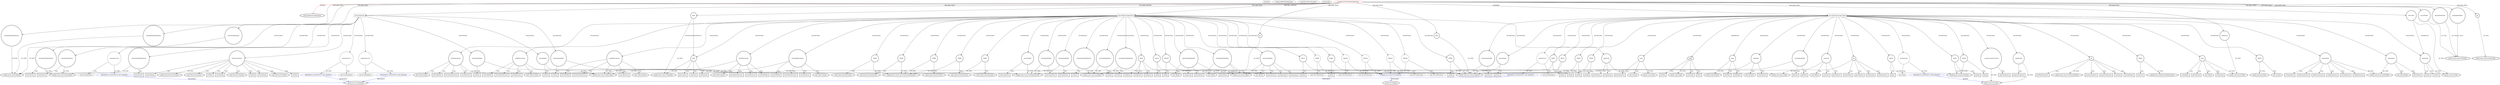 digraph {
baseInfo[graphId=2512,category="extension_graph",isAnonymous=false,possibleRelation=true]
frameworkRelatedTypesInfo[0="javafx.application.Application"]
possibleCollaborationsInfo[0="2512~CLIENT_METHOD_DECLARATION-INSTANTIATION-CLIENT_METHOD_DECLARATION-INSTANTIATION-CLIENT_METHOD_DECLARATION-INSTANTIATION-CLIENT_METHOD_DECLARATION-INSTANTIATION-CLIENT_METHOD_DECLARATION-INSTANTIATION-~javafx.application.Application ~javafx.util.Callback ~false~false",1="2512~CLIENT_METHOD_DECLARATION-INSTANTIATION-~javafx.application.Application ~javafx.event.EventHandler ~false~true",2="2512~OVERRIDING_METHOD_DECLARATION-INSTANTIATION-~javafx.application.Application ~javafx.event.EventHandler ~false~true",3="2512~OVERRIDING_METHOD_DECLARATION-INSTANTIATION-~javafx.application.Application ~javafx.concurrent.Task ~false~true"]
locationInfo[projectName="djapal-sfvchecker",filePath="/djapal-sfvchecker/sfvchecker-master/src/gr/djapal/sfv/SFVCheckerApplication.java",contextSignature="SFVCheckerApplication",graphId="2512"]
0[label="gr.djapal.sfv.SFVCheckerApplication",vertexType="ROOT_CLIENT_CLASS_DECLARATION",isFrameworkType=false,color=red]
1[label="javafx.application.Application",vertexType="FRAMEWORK_CLASS_TYPE",isFrameworkType=true,peripheries=2]
2[label="data",vertexType="FIELD_DECLARATION",isFrameworkType=true,peripheries=2,shape=circle]
3[label="javafx.collections.ObservableList",vertexType="FRAMEWORK_INTERFACE_TYPE",isFrameworkType=true,peripheries=2]
4[label="destinationFolder",vertexType="FIELD_DECLARATION",isFrameworkType=true,peripheries=2,shape=circle]
5[label="javafx.scene.control.TextField",vertexType="FRAMEWORK_CLASS_TYPE",isFrameworkType=true,peripheries=2]
6[label="destinationFolderButton",vertexType="FIELD_DECLARATION",isFrameworkType=true,peripheries=2,shape=circle]
7[label="javafx.scene.control.Button",vertexType="FRAMEWORK_CLASS_TYPE",isFrameworkType=true,peripheries=2]
8[label="foldersVB",vertexType="FIELD_DECLARATION",isFrameworkType=true,peripheries=2,shape=circle]
9[label="javafx.scene.layout.VBox",vertexType="FRAMEWORK_CLASS_TYPE",isFrameworkType=true,peripheries=2]
10[label="hb",vertexType="FIELD_DECLARATION",isFrameworkType=true,peripheries=2,shape=circle]
11[label="javafx.scene.layout.HBox",vertexType="FRAMEWORK_CLASS_TYPE",isFrameworkType=true,peripheries=2]
12[label="incompleteFolder",vertexType="FIELD_DECLARATION",isFrameworkType=true,peripheries=2,shape=circle]
14[label="incompleteFolderButton",vertexType="FIELD_DECLARATION",isFrameworkType=true,peripheries=2,shape=circle]
16[label="pb",vertexType="FIELD_DECLARATION",isFrameworkType=true,peripheries=2,shape=circle]
17[label="javafx.scene.control.ProgressBar",vertexType="FRAMEWORK_CLASS_TYPE",isFrameworkType=true,peripheries=2]
18[label="sourceFolder",vertexType="FIELD_DECLARATION",isFrameworkType=true,peripheries=2,shape=circle]
20[label="sourceFolderButton",vertexType="FIELD_DECLARATION",isFrameworkType=true,peripheries=2,shape=circle]
22[label="statusText",vertexType="FIELD_DECLARATION",isFrameworkType=true,peripheries=2,shape=circle]
23[label="javafx.scene.text.Text",vertexType="FRAMEWORK_CLASS_TYPE",isFrameworkType=true,peripheries=2]
24[label="table",vertexType="FIELD_DECLARATION",isFrameworkType=true,peripheries=2,shape=circle]
25[label="javafx.scene.control.TableView",vertexType="FRAMEWORK_CLASS_TYPE",isFrameworkType=true,peripheries=2]
26[label="void start(javafx.stage.Stage)",vertexType="OVERRIDING_METHOD_DECLARATION",isFrameworkType=false,shape=box]
27[label="stage",vertexType="PARAMETER_DECLARATION",isFrameworkType=true,peripheries=2]
28[label="javafx.stage.Stage",vertexType="FRAMEWORK_CLASS_TYPE",isFrameworkType=true,peripheries=2]
30[label="setTitle()",vertexType="INSIDE_CALL",isFrameworkType=true,peripheries=2,shape=box]
31[label="stage",vertexType="VARIABLE_EXPRESION",isFrameworkType=true,peripheries=2,shape=circle]
33[label="javafx.stage.Window",vertexType="FRAMEWORK_CLASS_TYPE",isFrameworkType=true,peripheries=2]
32[label="setWidth()",vertexType="INSIDE_CALL",isFrameworkType=true,peripheries=2,shape=box]
35[label="setHeight()",vertexType="INSIDE_CALL",isFrameworkType=true,peripheries=2,shape=box]
37[label="runButton",vertexType="VARIABLE_EXPRESION",isFrameworkType=true,peripheries=2,shape=circle]
36[label="new Button()",vertexType="CONSTRUCTOR_CALL",isFrameworkType=true,peripheries=2]
40[label="setOnAction()",vertexType="INSIDE_CALL",isFrameworkType=true,peripheries=2,shape=box]
42[label="anonymous5",vertexType="VARIABLE_EXPRESION",isFrameworkType=false,shape=circle]
43[label="REFERENCE_ANONYMOUS_DECLARATION",vertexType="REFERENCE_ANONYMOUS_DECLARATION",isFrameworkType=false,color=blue]
44[label="javafx.event.EventHandler",vertexType="FRAMEWORK_INTERFACE_TYPE",isFrameworkType=true,peripheries=2]
41[label="new EventHandler()",vertexType="CONSTRUCTOR_CALL",isFrameworkType=false]
46[label="anonymous6",vertexType="VARIABLE_EXPRESION",isFrameworkType=false,shape=circle]
47[label="REFERENCE_ANONYMOUS_DECLARATION",vertexType="REFERENCE_ANONYMOUS_DECLARATION",isFrameworkType=false,color=blue]
48[label="javafx.concurrent.Task",vertexType="FRAMEWORK_CLASS_TYPE",isFrameworkType=true,peripheries=2]
45[label="new Task()",vertexType="CONSTRUCTOR_CALL",isFrameworkType=false]
49[label="sourceFolder",vertexType="VARIABLE_EXPRESION",isFrameworkType=true,peripheries=2,shape=circle]
51[label="javafx.scene.control.TextInputControl",vertexType="FRAMEWORK_CLASS_TYPE",isFrameworkType=true,peripheries=2]
50[label="getText()",vertexType="INSIDE_CALL",isFrameworkType=true,peripheries=2,shape=box]
52[label="statusText",vertexType="VARIABLE_EXPRESION",isFrameworkType=true,peripheries=2,shape=circle]
53[label="setText()",vertexType="INSIDE_CALL",isFrameworkType=true,peripheries=2,shape=box]
55[label="destinationFolder",vertexType="VARIABLE_EXPRESION",isFrameworkType=true,peripheries=2,shape=circle]
56[label="getText()",vertexType="INSIDE_CALL",isFrameworkType=true,peripheries=2,shape=box]
58[label="_:javafx.concurrent.Task",vertexType="VARIABLE_EXPRESION",isFrameworkType=true,peripheries=2,shape=circle]
59[label="updateProgress()",vertexType="INSIDE_CALL",isFrameworkType=true,peripheries=2,shape=box]
61[label="incompleteFolder",vertexType="VARIABLE_EXPRESION",isFrameworkType=true,peripheries=2,shape=circle]
62[label="getText()",vertexType="INSIDE_CALL",isFrameworkType=true,peripheries=2,shape=box]
65[label="getText()",vertexType="INSIDE_CALL",isFrameworkType=true,peripheries=2,shape=box]
67[label="setText()",vertexType="INSIDE_CALL",isFrameworkType=true,peripheries=2,shape=box]
68[label="VAR14",vertexType="VARIABLE_EXPRESION",isFrameworkType=true,peripheries=2,shape=circle]
70[label="javafx.beans.property.Property",vertexType="FRAMEWORK_INTERFACE_TYPE",isFrameworkType=true,peripheries=2]
69[label="unbind()",vertexType="INSIDE_CALL",isFrameworkType=true,peripheries=2,shape=box]
71[label="pb",vertexType="VARIABLE_EXPRESION",isFrameworkType=true,peripheries=2,shape=circle]
73[label="javafx.scene.control.ProgressIndicator",vertexType="FRAMEWORK_CLASS_TYPE",isFrameworkType=true,peripheries=2]
72[label="progressProperty()",vertexType="INSIDE_CALL",isFrameworkType=true,peripheries=2,shape=box]
74[label="VAR16",vertexType="VARIABLE_EXPRESION",isFrameworkType=true,peripheries=2,shape=circle]
75[label="bind()",vertexType="INSIDE_CALL",isFrameworkType=true,peripheries=2,shape=box]
78[label="progressProperty()",vertexType="INSIDE_CALL",isFrameworkType=true,peripheries=2,shape=box]
79[label="copyWorker",vertexType="VARIABLE_EXPRESION",isFrameworkType=true,peripheries=2,shape=circle]
80[label="progressProperty()",vertexType="INSIDE_CALL",isFrameworkType=true,peripheries=2,shape=box]
83[label="setStyle()",vertexType="INSIDE_CALL",isFrameworkType=true,peripheries=2,shape=box]
85[label="setPrefHeight()",vertexType="INSIDE_CALL",isFrameworkType=true,peripheries=2,shape=box]
86[label="VAR21",vertexType="VARIABLE_EXPRESION",isFrameworkType=true,peripheries=2,shape=circle]
87[label="addAll()",vertexType="INSIDE_CALL",isFrameworkType=true,peripheries=2,shape=box]
89[label="hb",vertexType="VARIABLE_EXPRESION",isFrameworkType=true,peripheries=2,shape=circle]
91[label="javafx.scene.layout.Pane",vertexType="FRAMEWORK_CLASS_TYPE",isFrameworkType=true,peripheries=2]
90[label="getChildren()",vertexType="INSIDE_CALL",isFrameworkType=true,peripheries=2,shape=box]
92[label="VAR23",vertexType="VARIABLE_EXPRESION",isFrameworkType=true,peripheries=2,shape=circle]
93[label="addAll()",vertexType="INSIDE_CALL",isFrameworkType=true,peripheries=2,shape=box]
96[label="getChildren()",vertexType="INSIDE_CALL",isFrameworkType=true,peripheries=2,shape=box]
98[label="setSpacing()",vertexType="INSIDE_CALL",isFrameworkType=true,peripheries=2,shape=box]
99[label="VAR26",vertexType="VARIABLE_EXPRESION",isFrameworkType=true,peripheries=2,shape=circle]
100[label="bind()",vertexType="INSIDE_CALL",isFrameworkType=true,peripheries=2,shape=box]
103[label="prefWidthProperty()",vertexType="INSIDE_CALL",isFrameworkType=true,peripheries=2,shape=box]
104[label="VAR28",vertexType="VARIABLE_EXPRESION",isFrameworkType=true,peripheries=2,shape=circle]
106[label="javafx.beans.binding.DoubleExpression",vertexType="FRAMEWORK_CLASS_TYPE",isFrameworkType=true,peripheries=2]
105[label="subtract()",vertexType="INSIDE_CALL",isFrameworkType=true,peripheries=2,shape=box]
108[label="widthProperty()",vertexType="INSIDE_CALL",isFrameworkType=true,peripheries=2,shape=box]
110[label="vbox",vertexType="VARIABLE_EXPRESION",isFrameworkType=true,peripheries=2,shape=circle]
109[label="new VBox()",vertexType="CONSTRUCTOR_CALL",isFrameworkType=true,peripheries=2]
113[label="setSpacing()",vertexType="INSIDE_CALL",isFrameworkType=true,peripheries=2,shape=box]
115[label="setPadding()",vertexType="INSIDE_CALL",isFrameworkType=true,peripheries=2,shape=box]
117[label="VAR33",vertexType="VARIABLE_EXPRESION",isFrameworkType=true,peripheries=2,shape=circle]
118[label="javafx.geometry.Insets",vertexType="FRAMEWORK_CLASS_TYPE",isFrameworkType=true,peripheries=2]
116[label="new Insets()",vertexType="CONSTRUCTOR_CALL",isFrameworkType=true,peripheries=2]
119[label="VAR34",vertexType="VARIABLE_EXPRESION",isFrameworkType=true,peripheries=2,shape=circle]
120[label="addAll()",vertexType="INSIDE_CALL",isFrameworkType=true,peripheries=2,shape=box]
123[label="getChildren()",vertexType="INSIDE_CALL",isFrameworkType=true,peripheries=2,shape=box]
125[label="statusbar",vertexType="VARIABLE_EXPRESION",isFrameworkType=true,peripheries=2,shape=circle]
124[label="new HBox()",vertexType="CONSTRUCTOR_CALL",isFrameworkType=true,peripheries=2]
128[label="setStyle()",vertexType="INSIDE_CALL",isFrameworkType=true,peripheries=2,shape=box]
130[label="getChildren()",vertexType="INSIDE_CALL",isFrameworkType=true,peripheries=2,shape=box]
132[label="anchorpane",vertexType="VARIABLE_EXPRESION",isFrameworkType=true,peripheries=2,shape=circle]
133[label="javafx.scene.layout.AnchorPane",vertexType="FRAMEWORK_CLASS_TYPE",isFrameworkType=true,peripheries=2]
131[label="new AnchorPane()",vertexType="CONSTRUCTOR_CALL",isFrameworkType=true,peripheries=2]
134[label="AnchorPane",vertexType="VARIABLE_EXPRESION",isFrameworkType=true,peripheries=2,shape=circle]
135[label="setTopAnchor()",vertexType="INSIDE_CALL",isFrameworkType=true,peripheries=2,shape=box]
138[label="setLeftAnchor()",vertexType="INSIDE_CALL",isFrameworkType=true,peripheries=2,shape=box]
140[label="setRightAnchor()",vertexType="INSIDE_CALL",isFrameworkType=true,peripheries=2,shape=box]
142[label="setBottomAnchor()",vertexType="INSIDE_CALL",isFrameworkType=true,peripheries=2,shape=box]
144[label="setBottomAnchor()",vertexType="INSIDE_CALL",isFrameworkType=true,peripheries=2,shape=box]
146[label="setRightAnchor()",vertexType="INSIDE_CALL",isFrameworkType=true,peripheries=2,shape=box]
147[label="VAR46",vertexType="VARIABLE_EXPRESION",isFrameworkType=true,peripheries=2,shape=circle]
148[label="addAll()",vertexType="INSIDE_CALL",isFrameworkType=true,peripheries=2,shape=box]
151[label="getChildren()",vertexType="INSIDE_CALL",isFrameworkType=true,peripheries=2,shape=box]
153[label="scene",vertexType="VARIABLE_EXPRESION",isFrameworkType=true,peripheries=2,shape=circle]
154[label="javafx.scene.Scene",vertexType="FRAMEWORK_CLASS_TYPE",isFrameworkType=true,peripheries=2]
152[label="new Scene()",vertexType="CONSTRUCTOR_CALL",isFrameworkType=true,peripheries=2]
156[label="getStylesheets()",vertexType="INSIDE_CALL",isFrameworkType=true,peripheries=2,shape=box]
158[label="setScene()",vertexType="INSIDE_CALL",isFrameworkType=true,peripheries=2,shape=box]
160[label="show()",vertexType="INSIDE_CALL",isFrameworkType=true,peripheries=2,shape=box]
165[label="void initializeComponents()",vertexType="CLIENT_METHOD_DECLARATION",isFrameworkType=false,shape=box]
166[label="sourceFolder",vertexType="VARIABLE_EXPRESION",isFrameworkType=true,peripheries=2,shape=circle]
167[label="setPromptText()",vertexType="INSIDE_CALL",isFrameworkType=true,peripheries=2,shape=box]
169[label="destinationFolder",vertexType="VARIABLE_EXPRESION",isFrameworkType=true,peripheries=2,shape=circle]
170[label="setPromptText()",vertexType="INSIDE_CALL",isFrameworkType=true,peripheries=2,shape=box]
172[label="incompleteFolder",vertexType="VARIABLE_EXPRESION",isFrameworkType=true,peripheries=2,shape=circle]
173[label="setPromptText()",vertexType="INSIDE_CALL",isFrameworkType=true,peripheries=2,shape=box]
175[label="sourceFolderButton",vertexType="VARIABLE_EXPRESION",isFrameworkType=true,peripheries=2,shape=circle]
177[label="javafx.scene.control.Labeled",vertexType="FRAMEWORK_CLASS_TYPE",isFrameworkType=true,peripheries=2]
176[label="setText()",vertexType="INSIDE_CALL",isFrameworkType=true,peripheries=2,shape=box]
178[label="destinationFolderButton",vertexType="VARIABLE_EXPRESION",isFrameworkType=true,peripheries=2,shape=circle]
179[label="setText()",vertexType="INSIDE_CALL",isFrameworkType=true,peripheries=2,shape=box]
181[label="incompleteFolderButton",vertexType="VARIABLE_EXPRESION",isFrameworkType=true,peripheries=2,shape=circle]
182[label="setText()",vertexType="INSIDE_CALL",isFrameworkType=true,peripheries=2,shape=box]
185[label="sourceFolderBox",vertexType="VARIABLE_EXPRESION",isFrameworkType=true,peripheries=2,shape=circle]
184[label="new HBox()",vertexType="CONSTRUCTOR_CALL",isFrameworkType=true,peripheries=2]
187[label="VAR60",vertexType="VARIABLE_EXPRESION",isFrameworkType=true,peripheries=2,shape=circle]
188[label="addAll()",vertexType="INSIDE_CALL",isFrameworkType=true,peripheries=2,shape=box]
191[label="getChildren()",vertexType="INSIDE_CALL",isFrameworkType=true,peripheries=2,shape=box]
192[label="HBox",vertexType="VARIABLE_EXPRESION",isFrameworkType=true,peripheries=2,shape=circle]
193[label="setHgrow()",vertexType="INSIDE_CALL",isFrameworkType=true,peripheries=2,shape=box]
196[label="setSpacing()",vertexType="INSIDE_CALL",isFrameworkType=true,peripheries=2,shape=box]
198[label="destinationFolderBox",vertexType="VARIABLE_EXPRESION",isFrameworkType=true,peripheries=2,shape=circle]
197[label="new HBox()",vertexType="CONSTRUCTOR_CALL",isFrameworkType=true,peripheries=2]
200[label="VAR65",vertexType="VARIABLE_EXPRESION",isFrameworkType=true,peripheries=2,shape=circle]
201[label="addAll()",vertexType="INSIDE_CALL",isFrameworkType=true,peripheries=2,shape=box]
204[label="getChildren()",vertexType="INSIDE_CALL",isFrameworkType=true,peripheries=2,shape=box]
206[label="setHgrow()",vertexType="INSIDE_CALL",isFrameworkType=true,peripheries=2,shape=box]
208[label="setSpacing()",vertexType="INSIDE_CALL",isFrameworkType=true,peripheries=2,shape=box]
210[label="incompleteFolderBox",vertexType="VARIABLE_EXPRESION",isFrameworkType=true,peripheries=2,shape=circle]
209[label="new HBox()",vertexType="CONSTRUCTOR_CALL",isFrameworkType=true,peripheries=2]
212[label="VAR70",vertexType="VARIABLE_EXPRESION",isFrameworkType=true,peripheries=2,shape=circle]
213[label="addAll()",vertexType="INSIDE_CALL",isFrameworkType=true,peripheries=2,shape=box]
216[label="getChildren()",vertexType="INSIDE_CALL",isFrameworkType=true,peripheries=2,shape=box]
218[label="setHgrow()",vertexType="INSIDE_CALL",isFrameworkType=true,peripheries=2,shape=box]
220[label="setSpacing()",vertexType="INSIDE_CALL",isFrameworkType=true,peripheries=2,shape=box]
221[label="VAR74",vertexType="VARIABLE_EXPRESION",isFrameworkType=true,peripheries=2,shape=circle]
222[label="addAll()",vertexType="INSIDE_CALL",isFrameworkType=true,peripheries=2,shape=box]
224[label="foldersVB",vertexType="VARIABLE_EXPRESION",isFrameworkType=true,peripheries=2,shape=circle]
225[label="getChildren()",vertexType="INSIDE_CALL",isFrameworkType=true,peripheries=2,shape=box]
228[label="setSpacing()",vertexType="INSIDE_CALL",isFrameworkType=true,peripheries=2,shape=box]
230[label="filenameColumn",vertexType="VARIABLE_EXPRESION",isFrameworkType=true,peripheries=2,shape=circle]
231[label="javafx.scene.control.TableColumn",vertexType="FRAMEWORK_CLASS_TYPE",isFrameworkType=true,peripheries=2]
229[label="new TableColumn()",vertexType="CONSTRUCTOR_CALL",isFrameworkType=true,peripheries=2]
233[label="setPrefWidth()",vertexType="INSIDE_CALL",isFrameworkType=true,peripheries=2,shape=box]
235[label="setCellValueFactory()",vertexType="INSIDE_CALL",isFrameworkType=true,peripheries=2,shape=box]
237[label="VAR80",vertexType="VARIABLE_EXPRESION",isFrameworkType=true,peripheries=2,shape=circle]
238[label="javafx.scene.control.cell.PropertyValueFactory",vertexType="FRAMEWORK_CLASS_TYPE",isFrameworkType=true,peripheries=2]
236[label="new PropertyValueFactory()",vertexType="CONSTRUCTOR_CALL",isFrameworkType=true,peripheries=2]
240[label="totalFilesColumn",vertexType="VARIABLE_EXPRESION",isFrameworkType=true,peripheries=2,shape=circle]
239[label="new TableColumn()",vertexType="CONSTRUCTOR_CALL",isFrameworkType=true,peripheries=2]
243[label="setPrefWidth()",vertexType="INSIDE_CALL",isFrameworkType=true,peripheries=2,shape=box]
245[label="setCellValueFactory()",vertexType="INSIDE_CALL",isFrameworkType=true,peripheries=2,shape=box]
247[label="VAR84",vertexType="VARIABLE_EXPRESION",isFrameworkType=true,peripheries=2,shape=circle]
246[label="new PropertyValueFactory()",vertexType="CONSTRUCTOR_CALL",isFrameworkType=true,peripheries=2]
250[label="goodFilesColumn",vertexType="VARIABLE_EXPRESION",isFrameworkType=true,peripheries=2,shape=circle]
249[label="new TableColumn()",vertexType="CONSTRUCTOR_CALL",isFrameworkType=true,peripheries=2]
253[label="setPrefWidth()",vertexType="INSIDE_CALL",isFrameworkType=true,peripheries=2,shape=box]
255[label="setCellValueFactory()",vertexType="INSIDE_CALL",isFrameworkType=true,peripheries=2,shape=box]
257[label="VAR88",vertexType="VARIABLE_EXPRESION",isFrameworkType=true,peripheries=2,shape=circle]
256[label="new PropertyValueFactory()",vertexType="CONSTRUCTOR_CALL",isFrameworkType=true,peripheries=2]
260[label="badFilesColumn",vertexType="VARIABLE_EXPRESION",isFrameworkType=true,peripheries=2,shape=circle]
259[label="new TableColumn()",vertexType="CONSTRUCTOR_CALL",isFrameworkType=true,peripheries=2]
263[label="setPrefWidth()",vertexType="INSIDE_CALL",isFrameworkType=true,peripheries=2,shape=box]
265[label="setCellValueFactory()",vertexType="INSIDE_CALL",isFrameworkType=true,peripheries=2,shape=box]
267[label="VAR92",vertexType="VARIABLE_EXPRESION",isFrameworkType=true,peripheries=2,shape=circle]
266[label="new PropertyValueFactory()",vertexType="CONSTRUCTOR_CALL",isFrameworkType=true,peripheries=2]
270[label="missingFilesColumn",vertexType="VARIABLE_EXPRESION",isFrameworkType=true,peripheries=2,shape=circle]
269[label="new TableColumn()",vertexType="CONSTRUCTOR_CALL",isFrameworkType=true,peripheries=2]
273[label="setPrefWidth()",vertexType="INSIDE_CALL",isFrameworkType=true,peripheries=2,shape=box]
275[label="setCellValueFactory()",vertexType="INSIDE_CALL",isFrameworkType=true,peripheries=2,shape=box]
277[label="VAR96",vertexType="VARIABLE_EXPRESION",isFrameworkType=true,peripheries=2,shape=circle]
276[label="new PropertyValueFactory()",vertexType="CONSTRUCTOR_CALL",isFrameworkType=true,peripheries=2]
280[label="setCellFactory()",vertexType="INSIDE_CALL",isFrameworkType=true,peripheries=2,shape=box]
282[label="VAR98",vertexType="VARIABLE_EXPRESION",isFrameworkType=false,shape=circle]
283[label="gr.djapal.sfv.custom.SFVCellFactory",vertexType="REFERENCE_CLIENT_CLASS_DECLARATION",isFrameworkType=false,color=blue]
284[label="javafx.util.Callback",vertexType="FRAMEWORK_INTERFACE_TYPE",isFrameworkType=true,peripheries=2]
281[label="new SFVCellFactory()",vertexType="CONSTRUCTOR_CALL",isFrameworkType=false]
286[label="setCellFactory()",vertexType="INSIDE_CALL",isFrameworkType=true,peripheries=2,shape=box]
288[label="VAR100",vertexType="VARIABLE_EXPRESION",isFrameworkType=false,shape=circle]
287[label="new SFVCellFactory()",vertexType="CONSTRUCTOR_CALL",isFrameworkType=false]
291[label="setCellFactory()",vertexType="INSIDE_CALL",isFrameworkType=true,peripheries=2,shape=box]
293[label="VAR102",vertexType="VARIABLE_EXPRESION",isFrameworkType=false,shape=circle]
292[label="new SFVCellFactory()",vertexType="CONSTRUCTOR_CALL",isFrameworkType=false]
296[label="setCellFactory()",vertexType="INSIDE_CALL",isFrameworkType=true,peripheries=2,shape=box]
298[label="VAR104",vertexType="VARIABLE_EXPRESION",isFrameworkType=false,shape=circle]
297[label="new SFVCellFactory()",vertexType="CONSTRUCTOR_CALL",isFrameworkType=false]
301[label="setCellFactory()",vertexType="INSIDE_CALL",isFrameworkType=true,peripheries=2,shape=box]
303[label="VAR106",vertexType="VARIABLE_EXPRESION",isFrameworkType=false,shape=circle]
302[label="new SFVCellFactory()",vertexType="CONSTRUCTOR_CALL",isFrameworkType=false]
305[label="table",vertexType="VARIABLE_EXPRESION",isFrameworkType=true,peripheries=2,shape=circle]
306[label="setItems()",vertexType="INSIDE_CALL",isFrameworkType=true,peripheries=2,shape=box]
308[label="VAR108",vertexType="VARIABLE_EXPRESION",isFrameworkType=true,peripheries=2,shape=circle]
309[label="addAll()",vertexType="INSIDE_CALL",isFrameworkType=true,peripheries=2,shape=box]
312[label="getColumns()",vertexType="INSIDE_CALL",isFrameworkType=true,peripheries=2,shape=box]
314[label="setEditable()",vertexType="INSIDE_CALL",isFrameworkType=true,peripheries=2,shape=box]
315[label="void setActions()",vertexType="CLIENT_METHOD_DECLARATION",isFrameworkType=false,shape=box]
316[label="sourceFolderButton",vertexType="VARIABLE_EXPRESION",isFrameworkType=true,peripheries=2,shape=circle]
318[label="javafx.scene.control.ButtonBase",vertexType="FRAMEWORK_CLASS_TYPE",isFrameworkType=true,peripheries=2]
317[label="setOnAction()",vertexType="INSIDE_CALL",isFrameworkType=true,peripheries=2,shape=box]
320[label="anonymous112",vertexType="VARIABLE_EXPRESION",isFrameworkType=false,shape=circle]
321[label="REFERENCE_ANONYMOUS_DECLARATION",vertexType="REFERENCE_ANONYMOUS_DECLARATION",isFrameworkType=false,color=blue]
319[label="new EventHandler()",vertexType="CONSTRUCTOR_CALL",isFrameworkType=false]
324[label="directoryChooser",vertexType="VARIABLE_EXPRESION",isFrameworkType=true,peripheries=2,shape=circle]
325[label="javafx.stage.DirectoryChooser",vertexType="FRAMEWORK_CLASS_TYPE",isFrameworkType=true,peripheries=2]
323[label="new DirectoryChooser()",vertexType="CONSTRUCTOR_CALL",isFrameworkType=true,peripheries=2]
327[label="setTitle()",vertexType="INSIDE_CALL",isFrameworkType=true,peripheries=2,shape=box]
329[label="showDialog()",vertexType="INSIDE_CALL",isFrameworkType=true,peripheries=2,shape=box]
330[label="sourceFolder",vertexType="VARIABLE_EXPRESION",isFrameworkType=true,peripheries=2,shape=circle]
331[label="setText()",vertexType="INSIDE_CALL",isFrameworkType=true,peripheries=2,shape=box]
333[label="destinationFolderButton",vertexType="VARIABLE_EXPRESION",isFrameworkType=true,peripheries=2,shape=circle]
334[label="setOnAction()",vertexType="INSIDE_CALL",isFrameworkType=true,peripheries=2,shape=box]
337[label="anonymous118",vertexType="VARIABLE_EXPRESION",isFrameworkType=false,shape=circle]
338[label="REFERENCE_ANONYMOUS_DECLARATION",vertexType="REFERENCE_ANONYMOUS_DECLARATION",isFrameworkType=false,color=blue]
336[label="new EventHandler()",vertexType="CONSTRUCTOR_CALL",isFrameworkType=false]
340[label="new DirectoryChooser()",vertexType="CONSTRUCTOR_CALL",isFrameworkType=true,peripheries=2]
343[label="setTitle()",vertexType="INSIDE_CALL",isFrameworkType=true,peripheries=2,shape=box]
345[label="showDialog()",vertexType="INSIDE_CALL",isFrameworkType=true,peripheries=2,shape=box]
346[label="destinationFolder",vertexType="VARIABLE_EXPRESION",isFrameworkType=true,peripheries=2,shape=circle]
347[label="setText()",vertexType="INSIDE_CALL",isFrameworkType=true,peripheries=2,shape=box]
349[label="incompleteFolderButton",vertexType="VARIABLE_EXPRESION",isFrameworkType=true,peripheries=2,shape=circle]
350[label="setOnAction()",vertexType="INSIDE_CALL",isFrameworkType=true,peripheries=2,shape=box]
353[label="anonymous124",vertexType="VARIABLE_EXPRESION",isFrameworkType=false,shape=circle]
354[label="REFERENCE_ANONYMOUS_DECLARATION",vertexType="REFERENCE_ANONYMOUS_DECLARATION",isFrameworkType=false,color=blue]
352[label="new EventHandler()",vertexType="CONSTRUCTOR_CALL",isFrameworkType=false]
356[label="new DirectoryChooser()",vertexType="CONSTRUCTOR_CALL",isFrameworkType=true,peripheries=2]
359[label="setTitle()",vertexType="INSIDE_CALL",isFrameworkType=true,peripheries=2,shape=box]
361[label="showDialog()",vertexType="INSIDE_CALL",isFrameworkType=true,peripheries=2,shape=box]
362[label="incompleteFolder",vertexType="VARIABLE_EXPRESION",isFrameworkType=true,peripheries=2,shape=circle]
363[label="setText()",vertexType="INSIDE_CALL",isFrameworkType=true,peripheries=2,shape=box]
0->1[label="EXTEND",color=red]
0->2[label="DECLARE_FIELD"]
2->3[label="OF_TYPE"]
0->4[label="DECLARE_FIELD"]
4->5[label="OF_TYPE"]
0->6[label="DECLARE_FIELD"]
6->7[label="OF_TYPE"]
0->8[label="DECLARE_FIELD"]
8->9[label="OF_TYPE"]
0->10[label="DECLARE_FIELD"]
10->11[label="OF_TYPE"]
0->12[label="DECLARE_FIELD"]
12->5[label="OF_TYPE"]
0->14[label="DECLARE_FIELD"]
14->7[label="OF_TYPE"]
0->16[label="DECLARE_FIELD"]
16->17[label="OF_TYPE"]
0->18[label="DECLARE_FIELD"]
18->5[label="OF_TYPE"]
0->20[label="DECLARE_FIELD"]
20->7[label="OF_TYPE"]
0->22[label="DECLARE_FIELD"]
22->23[label="OF_TYPE"]
0->24[label="DECLARE_FIELD"]
24->25[label="OF_TYPE"]
0->26[label="OVERRIDE"]
27->28[label="OF_TYPE"]
26->27[label="PARAMETER"]
27->30[label="CALL"]
26->31[label="INSTANTIATE"]
31->33[label="OF_TYPE"]
31->32[label="CALL"]
31->35[label="CALL"]
26->37[label="INSTANTIATE"]
37->7[label="OF_TYPE"]
37->36[label="CALL"]
37->40[label="CALL"]
26->42[label="INSTANTIATE"]
43->44[label="IMPLEMENT",color=blue]
42->43[label="OF_TYPE"]
42->41[label="CALL"]
26->46[label="INSTANTIATE"]
47->48[label="EXTEND",color=blue]
46->47[label="OF_TYPE"]
46->45[label="CALL"]
26->49[label="INSTANTIATE"]
49->51[label="OF_TYPE"]
49->50[label="CALL"]
26->52[label="INSTANTIATE"]
22->52[label="REFERENCE"]
52->23[label="OF_TYPE"]
52->53[label="CALL"]
26->55[label="INSTANTIATE"]
55->51[label="OF_TYPE"]
55->56[label="CALL"]
26->58[label="INSTANTIATE"]
58->48[label="OF_TYPE"]
58->59[label="CALL"]
26->61[label="INSTANTIATE"]
61->51[label="OF_TYPE"]
61->62[label="CALL"]
61->65[label="CALL"]
52->67[label="CALL"]
26->68[label="INSTANTIATE"]
68->70[label="OF_TYPE"]
68->69[label="CALL"]
26->71[label="INSTANTIATE"]
71->73[label="OF_TYPE"]
71->72[label="CALL"]
26->74[label="INSTANTIATE"]
74->70[label="OF_TYPE"]
74->75[label="CALL"]
71->78[label="CALL"]
26->79[label="INSTANTIATE"]
79->48[label="OF_TYPE"]
79->80[label="CALL"]
71->83[label="CALL"]
71->85[label="CALL"]
26->86[label="INSTANTIATE"]
86->3[label="OF_TYPE"]
86->87[label="CALL"]
26->89[label="INSTANTIATE"]
89->91[label="OF_TYPE"]
89->90[label="CALL"]
26->92[label="INSTANTIATE"]
92->3[label="OF_TYPE"]
92->93[label="CALL"]
89->96[label="CALL"]
89->98[label="CALL"]
26->99[label="INSTANTIATE"]
99->70[label="OF_TYPE"]
99->100[label="CALL"]
71->103[label="CALL"]
26->104[label="INSTANTIATE"]
104->106[label="OF_TYPE"]
104->105[label="CALL"]
89->108[label="CALL"]
26->110[label="INSTANTIATE"]
110->9[label="OF_TYPE"]
110->109[label="CALL"]
110->113[label="CALL"]
110->115[label="CALL"]
26->117[label="INSTANTIATE"]
117->118[label="OF_TYPE"]
117->116[label="CALL"]
26->119[label="INSTANTIATE"]
119->3[label="OF_TYPE"]
119->120[label="CALL"]
110->123[label="CALL"]
26->125[label="INSTANTIATE"]
125->11[label="OF_TYPE"]
125->124[label="CALL"]
125->128[label="CALL"]
125->130[label="CALL"]
26->132[label="INSTANTIATE"]
132->133[label="OF_TYPE"]
132->131[label="CALL"]
26->134[label="INSTANTIATE"]
134->133[label="OF_TYPE"]
134->135[label="CALL"]
134->138[label="CALL"]
134->140[label="CALL"]
134->142[label="CALL"]
134->144[label="CALL"]
134->146[label="CALL"]
26->147[label="INSTANTIATE"]
147->3[label="OF_TYPE"]
147->148[label="CALL"]
132->151[label="CALL"]
26->153[label="INSTANTIATE"]
153->154[label="OF_TYPE"]
153->152[label="CALL"]
153->156[label="CALL"]
27->158[label="CALL"]
27->160[label="CALL"]
0->165[label="DECLARE_METHOD"]
165->166[label="INSTANTIATE"]
166->51[label="OF_TYPE"]
166->167[label="CALL"]
165->169[label="INSTANTIATE"]
169->51[label="OF_TYPE"]
169->170[label="CALL"]
165->172[label="INSTANTIATE"]
172->51[label="OF_TYPE"]
172->173[label="CALL"]
165->175[label="INSTANTIATE"]
175->177[label="OF_TYPE"]
175->176[label="CALL"]
165->178[label="INSTANTIATE"]
178->177[label="OF_TYPE"]
178->179[label="CALL"]
165->181[label="INSTANTIATE"]
181->177[label="OF_TYPE"]
181->182[label="CALL"]
165->185[label="INSTANTIATE"]
185->11[label="OF_TYPE"]
185->184[label="CALL"]
165->187[label="INSTANTIATE"]
187->3[label="OF_TYPE"]
187->188[label="CALL"]
185->191[label="CALL"]
165->192[label="INSTANTIATE"]
192->11[label="OF_TYPE"]
192->193[label="CALL"]
185->196[label="CALL"]
165->198[label="INSTANTIATE"]
198->11[label="OF_TYPE"]
198->197[label="CALL"]
165->200[label="INSTANTIATE"]
200->3[label="OF_TYPE"]
200->201[label="CALL"]
198->204[label="CALL"]
192->206[label="CALL"]
198->208[label="CALL"]
165->210[label="INSTANTIATE"]
210->11[label="OF_TYPE"]
210->209[label="CALL"]
165->212[label="INSTANTIATE"]
212->3[label="OF_TYPE"]
212->213[label="CALL"]
210->216[label="CALL"]
192->218[label="CALL"]
185->220[label="CALL"]
165->221[label="INSTANTIATE"]
221->3[label="OF_TYPE"]
221->222[label="CALL"]
165->224[label="INSTANTIATE"]
224->91[label="OF_TYPE"]
224->225[label="CALL"]
224->228[label="CALL"]
165->230[label="INSTANTIATE"]
230->231[label="OF_TYPE"]
230->229[label="CALL"]
230->233[label="CALL"]
230->235[label="CALL"]
165->237[label="INSTANTIATE"]
237->238[label="OF_TYPE"]
237->236[label="CALL"]
165->240[label="INSTANTIATE"]
240->231[label="OF_TYPE"]
240->239[label="CALL"]
240->243[label="CALL"]
240->245[label="CALL"]
165->247[label="INSTANTIATE"]
247->238[label="OF_TYPE"]
247->246[label="CALL"]
165->250[label="INSTANTIATE"]
250->231[label="OF_TYPE"]
250->249[label="CALL"]
250->253[label="CALL"]
250->255[label="CALL"]
165->257[label="INSTANTIATE"]
257->238[label="OF_TYPE"]
257->256[label="CALL"]
165->260[label="INSTANTIATE"]
260->231[label="OF_TYPE"]
260->259[label="CALL"]
260->263[label="CALL"]
260->265[label="CALL"]
165->267[label="INSTANTIATE"]
267->238[label="OF_TYPE"]
267->266[label="CALL"]
165->270[label="INSTANTIATE"]
270->231[label="OF_TYPE"]
270->269[label="CALL"]
270->273[label="CALL"]
270->275[label="CALL"]
165->277[label="INSTANTIATE"]
277->238[label="OF_TYPE"]
277->276[label="CALL"]
230->280[label="CALL"]
165->282[label="INSTANTIATE"]
283->284[label="IMPLEMENT",color=blue]
282->283[label="OF_TYPE"]
282->281[label="CALL"]
240->286[label="CALL"]
165->288[label="INSTANTIATE"]
288->283[label="OF_TYPE"]
288->287[label="CALL"]
250->291[label="CALL"]
165->293[label="INSTANTIATE"]
293->283[label="OF_TYPE"]
293->292[label="CALL"]
260->296[label="CALL"]
165->298[label="INSTANTIATE"]
298->283[label="OF_TYPE"]
298->297[label="CALL"]
270->301[label="CALL"]
165->303[label="INSTANTIATE"]
303->283[label="OF_TYPE"]
303->302[label="CALL"]
165->305[label="INSTANTIATE"]
24->305[label="REFERENCE"]
305->25[label="OF_TYPE"]
305->306[label="CALL"]
165->308[label="INSTANTIATE"]
308->3[label="OF_TYPE"]
308->309[label="CALL"]
305->312[label="CALL"]
305->314[label="CALL"]
0->315[label="DECLARE_METHOD"]
315->316[label="INSTANTIATE"]
316->318[label="OF_TYPE"]
316->317[label="CALL"]
315->320[label="INSTANTIATE"]
321->44[label="IMPLEMENT",color=blue]
320->321[label="OF_TYPE"]
320->319[label="CALL"]
315->324[label="INSTANTIATE"]
324->325[label="OF_TYPE"]
324->323[label="CALL"]
324->327[label="CALL"]
324->329[label="CALL"]
315->330[label="INSTANTIATE"]
330->51[label="OF_TYPE"]
330->331[label="CALL"]
315->333[label="INSTANTIATE"]
333->318[label="OF_TYPE"]
333->334[label="CALL"]
315->337[label="INSTANTIATE"]
338->44[label="IMPLEMENT",color=blue]
337->338[label="OF_TYPE"]
337->336[label="CALL"]
324->340[label="CALL"]
324->343[label="CALL"]
324->345[label="CALL"]
315->346[label="INSTANTIATE"]
346->51[label="OF_TYPE"]
346->347[label="CALL"]
315->349[label="INSTANTIATE"]
349->318[label="OF_TYPE"]
349->350[label="CALL"]
315->353[label="INSTANTIATE"]
354->44[label="IMPLEMENT",color=blue]
353->354[label="OF_TYPE"]
353->352[label="CALL"]
324->356[label="CALL"]
324->359[label="CALL"]
324->361[label="CALL"]
315->362[label="INSTANTIATE"]
362->51[label="OF_TYPE"]
362->363[label="CALL"]
}
